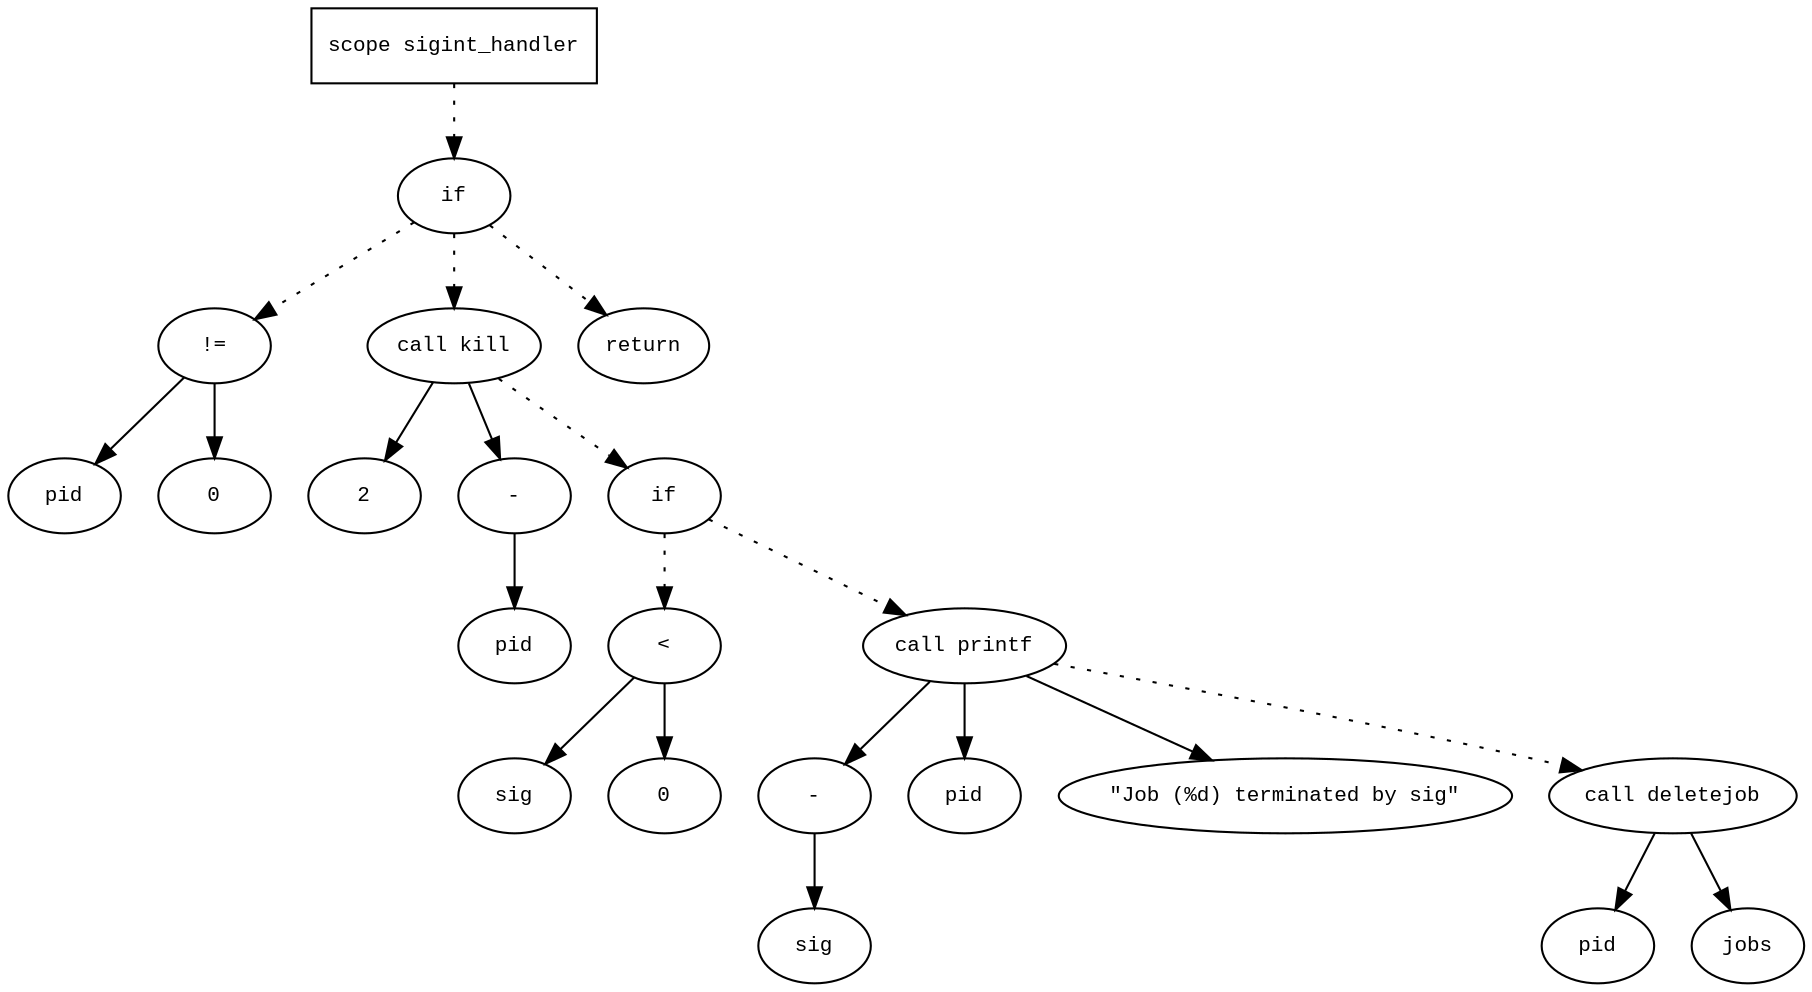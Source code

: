 digraph AST {
  graph [fontname="Times New Roman",fontsize=10];
  node  [fontname="Courier New",fontsize=10];
  edge  [fontname="Times New Roman",fontsize=10];

  node1 [label="scope sigint_handler",shape=box];
  node2 [label="if",shape=ellipse];
  node1 -> node2 [style=dotted];
  node3 [label="!=",shape=ellipse];
  node4 [label="pid",shape=ellipse];
  node3 -> node4;
  node5 [label="0",shape=ellipse];
  node3 -> node5;
  node2 -> node3 [style=dotted];
  node6 [label="call kill",shape=ellipse];
  node7 [label="2",shape=ellipse];
  node6 -> node7;
  node8 [label="-",shape=ellipse];
  node9 [label="pid",shape=ellipse];
  node8 -> node9;
  node6 -> node8;
  node2 -> node6 [style=dotted];
  node10 [label="if",shape=ellipse];
  node6 -> node10 [style=dotted];
  node11 [label="<",shape=ellipse];
  node12 [label="sig",shape=ellipse];
  node11 -> node12;
  node13 [label="0",shape=ellipse];
  node11 -> node13;
  node10 -> node11 [style=dotted];
  node14 [label="call printf",shape=ellipse];
  node15 [label="-",shape=ellipse];
  node16 [label="sig",shape=ellipse];
  node15 -> node16;
  node14 -> node15;
  node17 [label="pid",shape=ellipse];
  node14 -> node17;
  node18 [label="\"Job (%d) terminated by sig\"",shape=ellipse];
  node14 -> node18;
  node10 -> node14 [style=dotted];
  node19 [label="call deletejob",shape=ellipse];
  node20 [label="pid",shape=ellipse];
  node19 -> node20;
  node21 [label="jobs",shape=ellipse];
  node19 -> node21;
  node14 -> node19 [style=dotted];
  node22 [label="return",shape=ellipse];
  node2 -> node22 [style=dotted];
} 